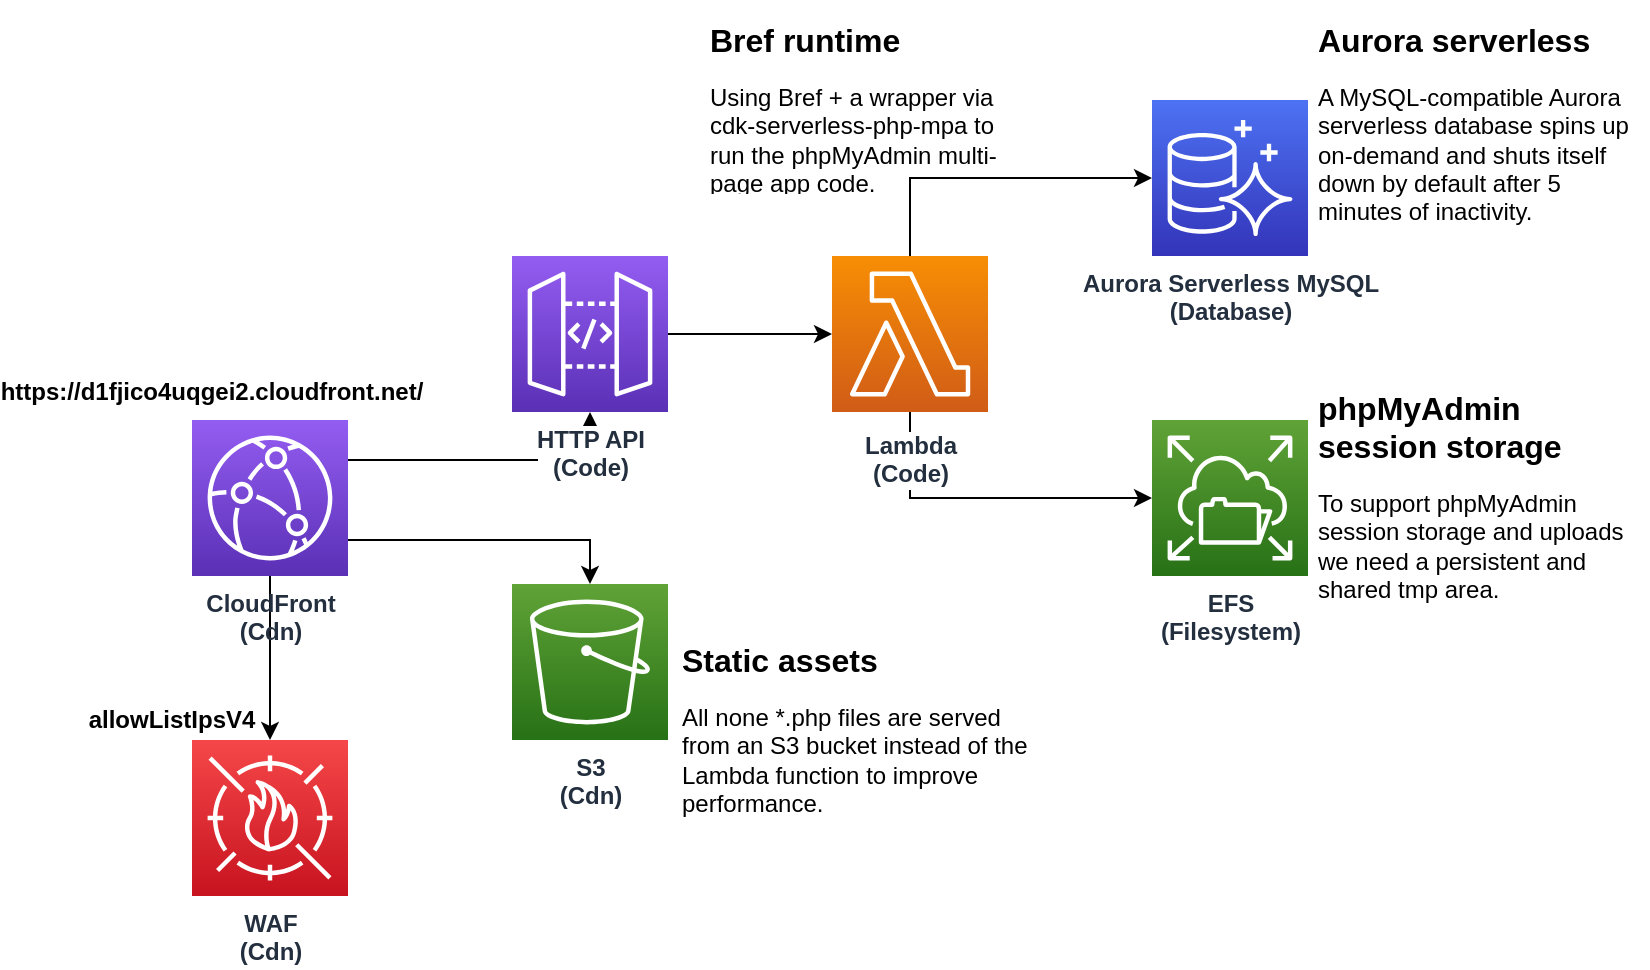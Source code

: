 <mxfile version="14.6.13" type="device"><diagram id="Ht1M8jgEwFfnCIfOTk4-" name="Page-1"><mxGraphModel dx="1422" dy="1679" grid="1" gridSize="10" guides="1" tooltips="1" connect="1" arrows="1" fold="1" page="1" pageScale="1" pageWidth="1169" pageHeight="827" math="0" shadow="0"><root><mxCell id="0"/><mxCell id="1" parent="0"/><mxCell id="AHO8Ui9JQbaWT7fUmcOC-22" style="edgeStyle=orthogonalEdgeStyle;rounded=0;orthogonalLoop=1;jettySize=auto;html=1;entryX=0;entryY=0.5;entryDx=0;entryDy=0;entryPerimeter=0;" parent="1" source="AHO8Ui9JQbaWT7fUmcOC-1" target="AHO8Ui9JQbaWT7fUmcOC-16" edge="1"><mxGeometry relative="1" as="geometry"><Array as="points"><mxPoint x="509" y="-521"/></Array></mxGeometry></mxCell><mxCell id="AHO8Ui9JQbaWT7fUmcOC-23" style="edgeStyle=orthogonalEdgeStyle;rounded=0;orthogonalLoop=1;jettySize=auto;html=1;" parent="1" source="AHO8Ui9JQbaWT7fUmcOC-1" target="AHO8Ui9JQbaWT7fUmcOC-13" edge="1"><mxGeometry relative="1" as="geometry"><Array as="points"><mxPoint x="509" y="-681"/></Array></mxGeometry></mxCell><mxCell id="AHO8Ui9JQbaWT7fUmcOC-1" value="&lt;b&gt;Lambda&lt;br&gt;(Code)&lt;/b&gt;" style="outlineConnect=0;fontColor=#232F3E;gradientColor=#F78E04;gradientDirection=north;fillColor=#D05C17;strokeColor=#ffffff;dashed=0;verticalLabelPosition=bottom;verticalAlign=top;align=center;html=1;fontSize=12;fontStyle=0;aspect=fixed;shape=mxgraph.aws4.resourceIcon;resIcon=mxgraph.aws4.lambda;labelBackgroundColor=#ffffff;spacingTop=3;" parent="1" vertex="1"><mxGeometry x="470" y="-642" width="78" height="78" as="geometry"/></mxCell><mxCell id="AHO8Ui9JQbaWT7fUmcOC-3" style="edgeStyle=orthogonalEdgeStyle;rounded=0;orthogonalLoop=1;jettySize=auto;html=1;" parent="1" source="AHO8Ui9JQbaWT7fUmcOC-2" target="AHO8Ui9JQbaWT7fUmcOC-1" edge="1"><mxGeometry relative="1" as="geometry"/></mxCell><mxCell id="AHO8Ui9JQbaWT7fUmcOC-5" style="edgeStyle=orthogonalEdgeStyle;rounded=0;orthogonalLoop=1;jettySize=auto;html=1;" parent="1" source="AHO8Ui9JQbaWT7fUmcOC-4" target="AHO8Ui9JQbaWT7fUmcOC-2" edge="1"><mxGeometry relative="1" as="geometry"><Array as="points"><mxPoint x="349" y="-540"/></Array></mxGeometry></mxCell><mxCell id="AHO8Ui9JQbaWT7fUmcOC-6" value="WAF&lt;br&gt;(Cdn)" style="points=[[0,0,0],[0.25,0,0],[0.5,0,0],[0.75,0,0],[1,0,0],[0,1,0],[0.25,1,0],[0.5,1,0],[0.75,1,0],[1,1,0],[0,0.25,0],[0,0.5,0],[0,0.75,0],[1,0.25,0],[1,0.5,0],[1,0.75,0]];outlineConnect=0;fontColor=#232F3E;gradientColor=#F54749;gradientDirection=north;fillColor=#C7131F;strokeColor=#ffffff;dashed=0;verticalLabelPosition=bottom;verticalAlign=top;align=center;html=1;fontSize=12;fontStyle=1;aspect=fixed;shape=mxgraph.aws4.resourceIcon;resIcon=mxgraph.aws4.waf;" parent="1" vertex="1"><mxGeometry x="150" y="-400" width="78" height="78" as="geometry"/></mxCell><mxCell id="AHO8Ui9JQbaWT7fUmcOC-13" value="Aurora Serverless MySQL&lt;br&gt;(Database)" style="points=[[0,0,0],[0.25,0,0],[0.5,0,0],[0.75,0,0],[1,0,0],[0,1,0],[0.25,1,0],[0.5,1,0],[0.75,1,0],[1,1,0],[0,0.25,0],[0,0.5,0],[0,0.75,0],[1,0.25,0],[1,0.5,0],[1,0.75,0]];outlineConnect=0;fontColor=#232F3E;gradientColor=#4D72F3;gradientDirection=north;fillColor=#3334B9;strokeColor=#ffffff;dashed=0;verticalLabelPosition=bottom;verticalAlign=top;align=center;html=1;fontSize=12;fontStyle=1;aspect=fixed;shape=mxgraph.aws4.resourceIcon;resIcon=mxgraph.aws4.aurora;" parent="1" vertex="1"><mxGeometry x="630" y="-720" width="78" height="78" as="geometry"/></mxCell><mxCell id="AHO8Ui9JQbaWT7fUmcOC-16" value="EFS&lt;br&gt;(Filesystem)" style="points=[[0,0,0],[0.25,0,0],[0.5,0,0],[0.75,0,0],[1,0,0],[0,1,0],[0.25,1,0],[0.5,1,0],[0.75,1,0],[1,1,0],[0,0.25,0],[0,0.5,0],[0,0.75,0],[1,0.25,0],[1,0.5,0],[1,0.75,0]];outlineConnect=0;fontColor=#232F3E;gradientColor=#60A337;gradientDirection=north;fillColor=#277116;strokeColor=#ffffff;dashed=0;verticalLabelPosition=bottom;verticalAlign=top;align=center;html=1;fontSize=12;fontStyle=1;aspect=fixed;shape=mxgraph.aws4.resourceIcon;resIcon=mxgraph.aws4.elastic_file_system;" parent="1" vertex="1"><mxGeometry x="630" y="-560" width="78" height="78" as="geometry"/></mxCell><mxCell id="AHO8Ui9JQbaWT7fUmcOC-18" value="S3&lt;br&gt;(Cdn)" style="points=[[0,0,0],[0.25,0,0],[0.5,0,0],[0.75,0,0],[1,0,0],[0,1,0],[0.25,1,0],[0.5,1,0],[0.75,1,0],[1,1,0],[0,0.25,0],[0,0.5,0],[0,0.75,0],[1,0.25,0],[1,0.5,0],[1,0.75,0]];outlineConnect=0;fontColor=#232F3E;gradientColor=#60A337;gradientDirection=north;fillColor=#277116;strokeColor=#ffffff;dashed=0;verticalLabelPosition=bottom;verticalAlign=top;align=center;html=1;fontSize=12;fontStyle=1;aspect=fixed;shape=mxgraph.aws4.resourceIcon;resIcon=mxgraph.aws4.s3;" parent="1" vertex="1"><mxGeometry x="310" y="-478" width="78" height="78" as="geometry"/></mxCell><mxCell id="AHO8Ui9JQbaWT7fUmcOC-2" value="&lt;b&gt;HTTP API&lt;br&gt;(Code)&lt;br&gt;&lt;/b&gt;" style="outlineConnect=0;fontColor=#232F3E;gradientColor=#945DF2;gradientDirection=north;fillColor=#5A30B5;strokeColor=#ffffff;dashed=0;verticalLabelPosition=bottom;verticalAlign=top;align=center;html=1;fontSize=12;fontStyle=0;aspect=fixed;shape=mxgraph.aws4.resourceIcon;resIcon=mxgraph.aws4.api_gateway;labelBackgroundColor=#ffffff;" parent="1" vertex="1"><mxGeometry x="310" y="-642" width="78" height="78" as="geometry"/></mxCell><mxCell id="AHO8Ui9JQbaWT7fUmcOC-24" style="edgeStyle=orthogonalEdgeStyle;rounded=0;orthogonalLoop=1;jettySize=auto;html=1;" parent="1" source="AHO8Ui9JQbaWT7fUmcOC-4" target="AHO8Ui9JQbaWT7fUmcOC-18" edge="1"><mxGeometry relative="1" as="geometry"><Array as="points"><mxPoint x="349" y="-500"/></Array></mxGeometry></mxCell><mxCell id="w9FwC_myHEaOYNspdAA_-1" value="" style="edgeStyle=orthogonalEdgeStyle;rounded=0;orthogonalLoop=1;jettySize=auto;html=1;" edge="1" parent="1" source="AHO8Ui9JQbaWT7fUmcOC-4" target="AHO8Ui9JQbaWT7fUmcOC-6"><mxGeometry relative="1" as="geometry"/></mxCell><mxCell id="AHO8Ui9JQbaWT7fUmcOC-4" value="CloudFront&lt;br&gt;(Cdn)" style="points=[[0,0,0],[0.25,0,0],[0.5,0,0],[0.75,0,0],[1,0,0],[0,1,0],[0.25,1,0],[0.5,1,0],[0.75,1,0],[1,1,0],[0,0.25,0],[0,0.5,0],[0,0.75,0],[1,0.25,0],[1,0.5,0],[1,0.75,0]];outlineConnect=0;fontColor=#232F3E;gradientColor=#945DF2;gradientDirection=north;fillColor=#5A30B5;strokeColor=#ffffff;dashed=0;verticalLabelPosition=bottom;verticalAlign=top;align=center;html=1;fontSize=12;fontStyle=1;aspect=fixed;shape=mxgraph.aws4.resourceIcon;resIcon=mxgraph.aws4.cloudfront;" parent="1" vertex="1"><mxGeometry x="150" y="-560" width="78" height="78" as="geometry"/></mxCell><UserObject label="https://d1fjico4uqgei2.cloudfront.net/" link="https://d1fjico4uqgei2.cloudfront.net/" id="w9FwC_myHEaOYNspdAA_-2"><mxCell style="text;html=1;strokeColor=none;fillColor=none;align=center;verticalAlign=middle;whiteSpace=wrap;rounded=0;fontStyle=1" vertex="1" parent="1"><mxGeometry x="140" y="-584" width="40" height="20" as="geometry"/></mxCell></UserObject><mxCell id="w9FwC_myHEaOYNspdAA_-3" value="allowListIpsV4" style="text;html=1;strokeColor=none;fillColor=none;align=center;verticalAlign=middle;whiteSpace=wrap;rounded=0;fontStyle=1" vertex="1" parent="1"><mxGeometry x="120" y="-420" width="40" height="20" as="geometry"/></mxCell><mxCell id="w9FwC_myHEaOYNspdAA_-6" value="&lt;h1 style=&quot;font-size: 16px&quot;&gt;&lt;font style=&quot;font-size: 16px&quot;&gt;Static assets&lt;/font&gt;&lt;/h1&gt;&lt;p&gt;&lt;font style=&quot;font-size: 12px&quot;&gt;All none *.php files are served from an S3 bucket instead of the Lambda function to improve performance.&lt;/font&gt;&lt;/p&gt;" style="text;html=1;strokeColor=none;fillColor=none;spacing=5;spacingTop=-20;whiteSpace=wrap;overflow=hidden;rounded=0;" vertex="1" parent="1"><mxGeometry x="390" y="-450" width="184" height="100" as="geometry"/></mxCell><mxCell id="w9FwC_myHEaOYNspdAA_-8" value="&lt;h1 style=&quot;font-size: 16px&quot;&gt;&lt;font style=&quot;font-size: 16px&quot;&gt;Bref runtime&lt;/font&gt;&lt;/h1&gt;&lt;p&gt;Using Bref + a wrapper via cdk-serverless-php-mpa to run the phpMyAdmin multi-page app code.&lt;/p&gt;" style="text;html=1;strokeColor=none;fillColor=none;spacing=5;spacingTop=-20;whiteSpace=wrap;overflow=hidden;rounded=0;" vertex="1" parent="1"><mxGeometry x="404" y="-760" width="170" height="87" as="geometry"/></mxCell><mxCell id="w9FwC_myHEaOYNspdAA_-9" value="&lt;h1 style=&quot;font-size: 16px&quot;&gt;&lt;font style=&quot;font-size: 16px&quot;&gt;Aurora serverless&lt;/font&gt;&lt;/h1&gt;&lt;p&gt;A MySQL-compatible Aurora serverless database spins up on-demand and shuts itself down by default after 5 minutes of inactivity.&lt;/p&gt;" style="text;html=1;strokeColor=none;fillColor=none;spacing=5;spacingTop=-20;whiteSpace=wrap;overflow=hidden;rounded=0;" vertex="1" parent="1"><mxGeometry x="708" y="-760" width="170" height="110" as="geometry"/></mxCell><mxCell id="w9FwC_myHEaOYNspdAA_-11" value="&lt;h1 style=&quot;font-size: 16px&quot;&gt;&lt;font style=&quot;font-size: 16px&quot;&gt;phpMyAdmin session storage&lt;/font&gt;&lt;/h1&gt;&lt;p&gt;To support phpMyAdmin session storage and uploads we need a persistent and shared tmp area.&lt;/p&gt;" style="text;html=1;strokeColor=none;fillColor=none;spacing=5;spacingTop=-20;whiteSpace=wrap;overflow=hidden;rounded=0;" vertex="1" parent="1"><mxGeometry x="708" y="-576" width="170" height="116" as="geometry"/></mxCell></root></mxGraphModel></diagram></mxfile>